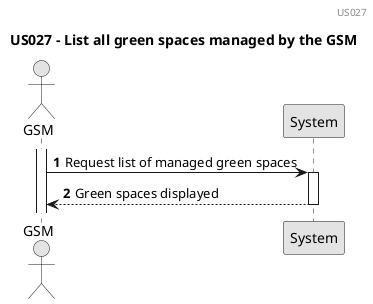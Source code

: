 @startuml
skinparam monochrome true
skinparam packageStyle rectangle
skinparam shadowing false

title US027 - List all green spaces managed by the GSM
header US027
autonumber

actor GSM as GSM
participant System as System

activate GSM

GSM -> System: Request list of managed green spaces
activate System
    System --> GSM: Green spaces displayed
deactivate System

@enduml